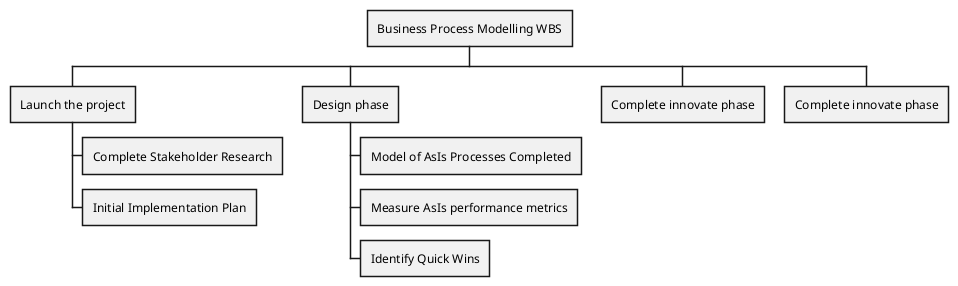 @startwbs
'https://plantuml.com/wbs-diagram

* Business Process Modelling WBS
** Launch the project
*** Complete Stakeholder Research
*** Initial Implementation Plan
** Design phase
*** Model of AsIs Processes Completed

*** Measure AsIs performance metrics
*** Identify Quick Wins
** Complete innovate phase
** Complete innovate phase


@endwbs

